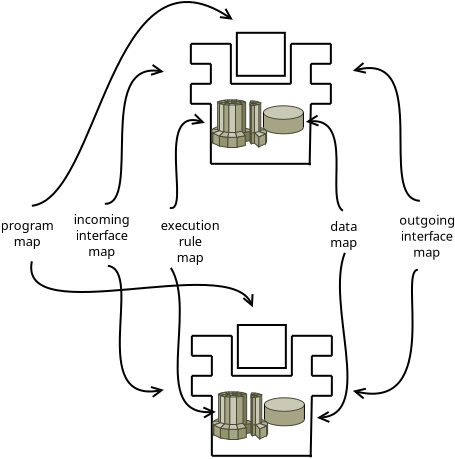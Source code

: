 <?xml version="1.0" encoding="UTF-8"?>
<dia:diagram xmlns:dia="http://www.lysator.liu.se/~alla/dia/">
  <dia:layer name="Background" visible="true">
    <dia:group>
      <dia:object type="Standard - Line" version="0" id="O0">
        <dia:attribute name="obj_pos">
          <dia:point val="9.9,2.65"/>
        </dia:attribute>
        <dia:attribute name="obj_bb">
          <dia:rectangle val="9.85,2.6;11.95,2.7"/>
        </dia:attribute>
        <dia:attribute name="conn_endpoints">
          <dia:point val="9.9,2.65"/>
          <dia:point val="11.9,2.65"/>
        </dia:attribute>
        <dia:attribute name="numcp">
          <dia:int val="1"/>
        </dia:attribute>
      </dia:object>
      <dia:object type="Standard - Line" version="0" id="O1">
        <dia:attribute name="obj_pos">
          <dia:point val="9.9,2.65"/>
        </dia:attribute>
        <dia:attribute name="obj_bb">
          <dia:rectangle val="9.85,2.6;9.95,3.7"/>
        </dia:attribute>
        <dia:attribute name="conn_endpoints">
          <dia:point val="9.9,2.65"/>
          <dia:point val="9.9,3.65"/>
        </dia:attribute>
        <dia:attribute name="numcp">
          <dia:int val="1"/>
        </dia:attribute>
      </dia:object>
      <dia:object type="Standard - Line" version="0" id="O2">
        <dia:attribute name="obj_pos">
          <dia:point val="9.9,3.65"/>
        </dia:attribute>
        <dia:attribute name="obj_bb">
          <dia:rectangle val="9.85,3.6;10.95,3.7"/>
        </dia:attribute>
        <dia:attribute name="conn_endpoints">
          <dia:point val="9.9,3.65"/>
          <dia:point val="10.9,3.65"/>
        </dia:attribute>
        <dia:attribute name="numcp">
          <dia:int val="1"/>
        </dia:attribute>
      </dia:object>
      <dia:object type="Standard - Line" version="0" id="O3">
        <dia:attribute name="obj_pos">
          <dia:point val="10.9,3.65"/>
        </dia:attribute>
        <dia:attribute name="obj_bb">
          <dia:rectangle val="10.85,3.6;10.95,4.7"/>
        </dia:attribute>
        <dia:attribute name="conn_endpoints">
          <dia:point val="10.9,3.65"/>
          <dia:point val="10.9,4.65"/>
        </dia:attribute>
        <dia:attribute name="numcp">
          <dia:int val="1"/>
        </dia:attribute>
      </dia:object>
      <dia:object type="Standard - Line" version="0" id="O4">
        <dia:attribute name="obj_pos">
          <dia:point val="10.9,4.65"/>
        </dia:attribute>
        <dia:attribute name="obj_bb">
          <dia:rectangle val="9.85,4.6;10.95,4.7"/>
        </dia:attribute>
        <dia:attribute name="conn_endpoints">
          <dia:point val="10.9,4.65"/>
          <dia:point val="9.9,4.65"/>
        </dia:attribute>
        <dia:attribute name="numcp">
          <dia:int val="1"/>
        </dia:attribute>
      </dia:object>
      <dia:object type="Standard - Line" version="0" id="O5">
        <dia:attribute name="obj_pos">
          <dia:point val="9.9,4.65"/>
        </dia:attribute>
        <dia:attribute name="obj_bb">
          <dia:rectangle val="9.85,4.6;9.95,5.7"/>
        </dia:attribute>
        <dia:attribute name="conn_endpoints">
          <dia:point val="9.9,4.65"/>
          <dia:point val="9.9,5.65"/>
        </dia:attribute>
        <dia:attribute name="numcp">
          <dia:int val="1"/>
        </dia:attribute>
      </dia:object>
      <dia:object type="Standard - Line" version="0" id="O6">
        <dia:attribute name="obj_pos">
          <dia:point val="9.9,5.65"/>
        </dia:attribute>
        <dia:attribute name="obj_bb">
          <dia:rectangle val="9.85,5.6;10.95,5.7"/>
        </dia:attribute>
        <dia:attribute name="conn_endpoints">
          <dia:point val="9.9,5.65"/>
          <dia:point val="10.9,5.65"/>
        </dia:attribute>
        <dia:attribute name="numcp">
          <dia:int val="1"/>
        </dia:attribute>
      </dia:object>
      <dia:object type="Standard - Line" version="0" id="O7">
        <dia:attribute name="obj_pos">
          <dia:point val="10.9,5.65"/>
        </dia:attribute>
        <dia:attribute name="obj_bb">
          <dia:rectangle val="10.85,5.6;10.95,8.7"/>
        </dia:attribute>
        <dia:attribute name="conn_endpoints">
          <dia:point val="10.9,5.65"/>
          <dia:point val="10.9,8.65"/>
        </dia:attribute>
        <dia:attribute name="numcp">
          <dia:int val="1"/>
        </dia:attribute>
      </dia:object>
      <dia:object type="Standard - Line" version="0" id="O8">
        <dia:attribute name="obj_pos">
          <dia:point val="10.9,8.65"/>
        </dia:attribute>
        <dia:attribute name="obj_bb">
          <dia:rectangle val="10.85,8.6;15.95,8.7"/>
        </dia:attribute>
        <dia:attribute name="conn_endpoints">
          <dia:point val="10.9,8.65"/>
          <dia:point val="15.9,8.65"/>
        </dia:attribute>
        <dia:attribute name="numcp">
          <dia:int val="1"/>
        </dia:attribute>
      </dia:object>
      <dia:object type="Standard - Line" version="0" id="O9">
        <dia:attribute name="obj_pos">
          <dia:point val="11.9,2.65"/>
        </dia:attribute>
        <dia:attribute name="obj_bb">
          <dia:rectangle val="11.85,2.6;11.95,4.7"/>
        </dia:attribute>
        <dia:attribute name="conn_endpoints">
          <dia:point val="11.9,2.65"/>
          <dia:point val="11.9,4.65"/>
        </dia:attribute>
        <dia:attribute name="numcp">
          <dia:int val="1"/>
        </dia:attribute>
      </dia:object>
      <dia:object type="Standard - Line" version="0" id="O10">
        <dia:attribute name="obj_pos">
          <dia:point val="11.9,4.65"/>
        </dia:attribute>
        <dia:attribute name="obj_bb">
          <dia:rectangle val="11.85,4.6;14.95,4.7"/>
        </dia:attribute>
        <dia:attribute name="conn_endpoints">
          <dia:point val="11.9,4.65"/>
          <dia:point val="14.9,4.65"/>
        </dia:attribute>
        <dia:attribute name="numcp">
          <dia:int val="1"/>
        </dia:attribute>
      </dia:object>
      <dia:object type="Cisco - Relational Database" version="0" id="O11">
        <dia:attribute name="obj_pos">
          <dia:point val="13.65,5.75"/>
        </dia:attribute>
        <dia:attribute name="obj_bb">
          <dia:rectangle val="12.65,5.71;16.42,7.201"/>
        </dia:attribute>
        <dia:attribute name="elem_corner">
          <dia:point val="13.65,5.75"/>
        </dia:attribute>
        <dia:attribute name="elem_width">
          <dia:real val="1.77"/>
        </dia:attribute>
        <dia:attribute name="elem_height">
          <dia:real val="1.411"/>
        </dia:attribute>
        <dia:attribute name="show_background">
          <dia:boolean val="true"/>
        </dia:attribute>
        <dia:attribute name="flip_horizontal">
          <dia:boolean val="false"/>
        </dia:attribute>
        <dia:attribute name="flip_vertical">
          <dia:boolean val="false"/>
        </dia:attribute>
        <dia:attribute name="padding">
          <dia:real val="0.354"/>
        </dia:attribute>
      </dia:object>
      <dia:object type="Cisco - Supercomputer" version="0" id="O12">
        <dia:attribute name="obj_pos">
          <dia:point val="11.315,5.45"/>
        </dia:attribute>
        <dia:attribute name="obj_bb">
          <dia:rectangle val="10.322,4.882;14.319,8.025"/>
        </dia:attribute>
        <dia:attribute name="elem_corner">
          <dia:point val="11.315,5.45"/>
        </dia:attribute>
        <dia:attribute name="elem_width">
          <dia:real val="2.004"/>
        </dia:attribute>
        <dia:attribute name="elem_height">
          <dia:real val="2.386"/>
        </dia:attribute>
        <dia:attribute name="show_background">
          <dia:boolean val="true"/>
        </dia:attribute>
        <dia:attribute name="flip_horizontal">
          <dia:boolean val="false"/>
        </dia:attribute>
        <dia:attribute name="flip_vertical">
          <dia:boolean val="false"/>
        </dia:attribute>
        <dia:attribute name="padding">
          <dia:real val="0.354"/>
        </dia:attribute>
      </dia:object>
      <dia:group>
        <dia:object type="Standard - Line" version="0" id="O13">
          <dia:attribute name="obj_pos">
            <dia:point val="14.9,4.65"/>
          </dia:attribute>
          <dia:attribute name="obj_bb">
            <dia:rectangle val="14.85,2.6;14.95,4.7"/>
          </dia:attribute>
          <dia:attribute name="conn_endpoints">
            <dia:point val="14.9,4.65"/>
            <dia:point val="14.9,2.65"/>
          </dia:attribute>
          <dia:attribute name="numcp">
            <dia:int val="1"/>
          </dia:attribute>
        </dia:object>
        <dia:object type="Standard - Line" version="0" id="O14">
          <dia:attribute name="obj_pos">
            <dia:point val="14.9,2.65"/>
          </dia:attribute>
          <dia:attribute name="obj_bb">
            <dia:rectangle val="14.85,2.6;16.95,2.7"/>
          </dia:attribute>
          <dia:attribute name="conn_endpoints">
            <dia:point val="14.9,2.65"/>
            <dia:point val="16.9,2.65"/>
          </dia:attribute>
          <dia:attribute name="numcp">
            <dia:int val="1"/>
          </dia:attribute>
        </dia:object>
        <dia:object type="Standard - Line" version="0" id="O15">
          <dia:attribute name="obj_pos">
            <dia:point val="16.9,2.65"/>
          </dia:attribute>
          <dia:attribute name="obj_bb">
            <dia:rectangle val="16.85,2.6;16.95,3.7"/>
          </dia:attribute>
          <dia:attribute name="conn_endpoints">
            <dia:point val="16.9,2.65"/>
            <dia:point val="16.9,3.65"/>
          </dia:attribute>
          <dia:attribute name="numcp">
            <dia:int val="1"/>
          </dia:attribute>
        </dia:object>
        <dia:object type="Standard - Line" version="0" id="O16">
          <dia:attribute name="obj_pos">
            <dia:point val="16.9,3.65"/>
          </dia:attribute>
          <dia:attribute name="obj_bb">
            <dia:rectangle val="15.85,3.6;16.95,3.7"/>
          </dia:attribute>
          <dia:attribute name="conn_endpoints">
            <dia:point val="16.9,3.65"/>
            <dia:point val="15.9,3.65"/>
          </dia:attribute>
          <dia:attribute name="numcp">
            <dia:int val="1"/>
          </dia:attribute>
        </dia:object>
        <dia:object type="Standard - Line" version="0" id="O17">
          <dia:attribute name="obj_pos">
            <dia:point val="15.9,3.65"/>
          </dia:attribute>
          <dia:attribute name="obj_bb">
            <dia:rectangle val="15.85,3.6;15.95,4.7"/>
          </dia:attribute>
          <dia:attribute name="conn_endpoints">
            <dia:point val="15.9,3.65"/>
            <dia:point val="15.9,4.65"/>
          </dia:attribute>
          <dia:attribute name="numcp">
            <dia:int val="1"/>
          </dia:attribute>
        </dia:object>
        <dia:object type="Standard - Line" version="0" id="O18">
          <dia:attribute name="obj_pos">
            <dia:point val="15.9,4.65"/>
          </dia:attribute>
          <dia:attribute name="obj_bb">
            <dia:rectangle val="15.85,4.6;16.95,4.7"/>
          </dia:attribute>
          <dia:attribute name="conn_endpoints">
            <dia:point val="15.9,4.65"/>
            <dia:point val="16.9,4.65"/>
          </dia:attribute>
          <dia:attribute name="numcp">
            <dia:int val="1"/>
          </dia:attribute>
        </dia:object>
        <dia:object type="Standard - Line" version="0" id="O19">
          <dia:attribute name="obj_pos">
            <dia:point val="16.9,4.65"/>
          </dia:attribute>
          <dia:attribute name="obj_bb">
            <dia:rectangle val="16.85,4.6;16.95,5.7"/>
          </dia:attribute>
          <dia:attribute name="conn_endpoints">
            <dia:point val="16.9,4.65"/>
            <dia:point val="16.9,5.65"/>
          </dia:attribute>
          <dia:attribute name="numcp">
            <dia:int val="1"/>
          </dia:attribute>
        </dia:object>
        <dia:object type="Standard - Line" version="0" id="O20">
          <dia:attribute name="obj_pos">
            <dia:point val="16.9,5.65"/>
          </dia:attribute>
          <dia:attribute name="obj_bb">
            <dia:rectangle val="15.85,5.6;16.95,5.7"/>
          </dia:attribute>
          <dia:attribute name="conn_endpoints">
            <dia:point val="16.9,5.65"/>
            <dia:point val="15.9,5.65"/>
          </dia:attribute>
          <dia:attribute name="numcp">
            <dia:int val="1"/>
          </dia:attribute>
        </dia:object>
        <dia:object type="Standard - Line" version="0" id="O21">
          <dia:attribute name="obj_pos">
            <dia:point val="15.9,5.65"/>
          </dia:attribute>
          <dia:attribute name="obj_bb">
            <dia:rectangle val="15.789,5.599;15.951,8.776"/>
          </dia:attribute>
          <dia:attribute name="conn_endpoints">
            <dia:point val="15.9,5.65"/>
            <dia:point val="15.84,8.725"/>
          </dia:attribute>
          <dia:attribute name="numcp">
            <dia:int val="1"/>
          </dia:attribute>
        </dia:object>
      </dia:group>
    </dia:group>
    <dia:group>
      <dia:object type="Standard - Line" version="0" id="O22">
        <dia:attribute name="obj_pos">
          <dia:point val="9.95,17.25"/>
        </dia:attribute>
        <dia:attribute name="obj_bb">
          <dia:rectangle val="9.9,17.2;12,17.3"/>
        </dia:attribute>
        <dia:attribute name="conn_endpoints">
          <dia:point val="9.95,17.25"/>
          <dia:point val="11.95,17.25"/>
        </dia:attribute>
        <dia:attribute name="numcp">
          <dia:int val="1"/>
        </dia:attribute>
      </dia:object>
      <dia:object type="Standard - Line" version="0" id="O23">
        <dia:attribute name="obj_pos">
          <dia:point val="9.95,17.25"/>
        </dia:attribute>
        <dia:attribute name="obj_bb">
          <dia:rectangle val="9.9,17.2;10,18.3"/>
        </dia:attribute>
        <dia:attribute name="conn_endpoints">
          <dia:point val="9.95,17.25"/>
          <dia:point val="9.95,18.25"/>
        </dia:attribute>
        <dia:attribute name="numcp">
          <dia:int val="1"/>
        </dia:attribute>
      </dia:object>
      <dia:object type="Standard - Line" version="0" id="O24">
        <dia:attribute name="obj_pos">
          <dia:point val="9.95,18.25"/>
        </dia:attribute>
        <dia:attribute name="obj_bb">
          <dia:rectangle val="9.9,18.2;11,18.3"/>
        </dia:attribute>
        <dia:attribute name="conn_endpoints">
          <dia:point val="9.95,18.25"/>
          <dia:point val="10.95,18.25"/>
        </dia:attribute>
        <dia:attribute name="numcp">
          <dia:int val="1"/>
        </dia:attribute>
      </dia:object>
      <dia:object type="Standard - Line" version="0" id="O25">
        <dia:attribute name="obj_pos">
          <dia:point val="10.95,18.25"/>
        </dia:attribute>
        <dia:attribute name="obj_bb">
          <dia:rectangle val="10.9,18.2;11,19.3"/>
        </dia:attribute>
        <dia:attribute name="conn_endpoints">
          <dia:point val="10.95,18.25"/>
          <dia:point val="10.95,19.25"/>
        </dia:attribute>
        <dia:attribute name="numcp">
          <dia:int val="1"/>
        </dia:attribute>
      </dia:object>
      <dia:object type="Standard - Line" version="0" id="O26">
        <dia:attribute name="obj_pos">
          <dia:point val="10.95,19.25"/>
        </dia:attribute>
        <dia:attribute name="obj_bb">
          <dia:rectangle val="9.9,19.2;11,19.3"/>
        </dia:attribute>
        <dia:attribute name="conn_endpoints">
          <dia:point val="10.95,19.25"/>
          <dia:point val="9.95,19.25"/>
        </dia:attribute>
        <dia:attribute name="numcp">
          <dia:int val="1"/>
        </dia:attribute>
      </dia:object>
      <dia:object type="Standard - Line" version="0" id="O27">
        <dia:attribute name="obj_pos">
          <dia:point val="9.95,19.25"/>
        </dia:attribute>
        <dia:attribute name="obj_bb">
          <dia:rectangle val="9.9,19.2;10,20.3"/>
        </dia:attribute>
        <dia:attribute name="conn_endpoints">
          <dia:point val="9.95,19.25"/>
          <dia:point val="9.95,20.25"/>
        </dia:attribute>
        <dia:attribute name="numcp">
          <dia:int val="1"/>
        </dia:attribute>
      </dia:object>
      <dia:object type="Standard - Line" version="0" id="O28">
        <dia:attribute name="obj_pos">
          <dia:point val="9.95,20.25"/>
        </dia:attribute>
        <dia:attribute name="obj_bb">
          <dia:rectangle val="9.9,20.2;11,20.3"/>
        </dia:attribute>
        <dia:attribute name="conn_endpoints">
          <dia:point val="9.95,20.25"/>
          <dia:point val="10.95,20.25"/>
        </dia:attribute>
        <dia:attribute name="numcp">
          <dia:int val="1"/>
        </dia:attribute>
      </dia:object>
      <dia:object type="Standard - Line" version="0" id="O29">
        <dia:attribute name="obj_pos">
          <dia:point val="10.95,20.25"/>
        </dia:attribute>
        <dia:attribute name="obj_bb">
          <dia:rectangle val="10.9,20.2;11,23.3"/>
        </dia:attribute>
        <dia:attribute name="conn_endpoints">
          <dia:point val="10.95,20.25"/>
          <dia:point val="10.95,23.25"/>
        </dia:attribute>
        <dia:attribute name="numcp">
          <dia:int val="1"/>
        </dia:attribute>
      </dia:object>
      <dia:object type="Standard - Line" version="0" id="O30">
        <dia:attribute name="obj_pos">
          <dia:point val="10.95,23.25"/>
        </dia:attribute>
        <dia:attribute name="obj_bb">
          <dia:rectangle val="10.9,23.2;16,23.3"/>
        </dia:attribute>
        <dia:attribute name="conn_endpoints">
          <dia:point val="10.95,23.25"/>
          <dia:point val="15.95,23.25"/>
        </dia:attribute>
        <dia:attribute name="numcp">
          <dia:int val="1"/>
        </dia:attribute>
      </dia:object>
      <dia:object type="Standard - Line" version="0" id="O31">
        <dia:attribute name="obj_pos">
          <dia:point val="11.95,17.25"/>
        </dia:attribute>
        <dia:attribute name="obj_bb">
          <dia:rectangle val="11.9,17.2;12,19.3"/>
        </dia:attribute>
        <dia:attribute name="conn_endpoints">
          <dia:point val="11.95,17.25"/>
          <dia:point val="11.95,19.25"/>
        </dia:attribute>
        <dia:attribute name="numcp">
          <dia:int val="1"/>
        </dia:attribute>
      </dia:object>
      <dia:object type="Standard - Line" version="0" id="O32">
        <dia:attribute name="obj_pos">
          <dia:point val="11.95,19.25"/>
        </dia:attribute>
        <dia:attribute name="obj_bb">
          <dia:rectangle val="11.9,19.2;15,19.3"/>
        </dia:attribute>
        <dia:attribute name="conn_endpoints">
          <dia:point val="11.95,19.25"/>
          <dia:point val="14.95,19.25"/>
        </dia:attribute>
        <dia:attribute name="numcp">
          <dia:int val="1"/>
        </dia:attribute>
      </dia:object>
      <dia:object type="Cisco - Relational Database" version="0" id="O33">
        <dia:attribute name="obj_pos">
          <dia:point val="13.7,20.35"/>
        </dia:attribute>
        <dia:attribute name="obj_bb">
          <dia:rectangle val="12.7,20.31;16.47,21.801"/>
        </dia:attribute>
        <dia:attribute name="elem_corner">
          <dia:point val="13.7,20.35"/>
        </dia:attribute>
        <dia:attribute name="elem_width">
          <dia:real val="1.77"/>
        </dia:attribute>
        <dia:attribute name="elem_height">
          <dia:real val="1.411"/>
        </dia:attribute>
        <dia:attribute name="show_background">
          <dia:boolean val="true"/>
        </dia:attribute>
        <dia:attribute name="flip_horizontal">
          <dia:boolean val="false"/>
        </dia:attribute>
        <dia:attribute name="flip_vertical">
          <dia:boolean val="false"/>
        </dia:attribute>
        <dia:attribute name="padding">
          <dia:real val="0.354"/>
        </dia:attribute>
      </dia:object>
      <dia:object type="Cisco - Supercomputer" version="0" id="O34">
        <dia:attribute name="obj_pos">
          <dia:point val="11.365,20.05"/>
        </dia:attribute>
        <dia:attribute name="obj_bb">
          <dia:rectangle val="10.371,19.482;14.369,22.625"/>
        </dia:attribute>
        <dia:attribute name="elem_corner">
          <dia:point val="11.365,20.05"/>
        </dia:attribute>
        <dia:attribute name="elem_width">
          <dia:real val="2.004"/>
        </dia:attribute>
        <dia:attribute name="elem_height">
          <dia:real val="2.386"/>
        </dia:attribute>
        <dia:attribute name="show_background">
          <dia:boolean val="true"/>
        </dia:attribute>
        <dia:attribute name="flip_horizontal">
          <dia:boolean val="false"/>
        </dia:attribute>
        <dia:attribute name="flip_vertical">
          <dia:boolean val="false"/>
        </dia:attribute>
        <dia:attribute name="padding">
          <dia:real val="0.354"/>
        </dia:attribute>
      </dia:object>
      <dia:group>
        <dia:object type="Standard - Line" version="0" id="O35">
          <dia:attribute name="obj_pos">
            <dia:point val="14.95,19.25"/>
          </dia:attribute>
          <dia:attribute name="obj_bb">
            <dia:rectangle val="14.9,17.2;15,19.3"/>
          </dia:attribute>
          <dia:attribute name="conn_endpoints">
            <dia:point val="14.95,19.25"/>
            <dia:point val="14.95,17.25"/>
          </dia:attribute>
          <dia:attribute name="numcp">
            <dia:int val="1"/>
          </dia:attribute>
        </dia:object>
        <dia:object type="Standard - Line" version="0" id="O36">
          <dia:attribute name="obj_pos">
            <dia:point val="14.95,17.25"/>
          </dia:attribute>
          <dia:attribute name="obj_bb">
            <dia:rectangle val="14.9,17.2;17,17.3"/>
          </dia:attribute>
          <dia:attribute name="conn_endpoints">
            <dia:point val="14.95,17.25"/>
            <dia:point val="16.95,17.25"/>
          </dia:attribute>
          <dia:attribute name="numcp">
            <dia:int val="1"/>
          </dia:attribute>
        </dia:object>
        <dia:object type="Standard - Line" version="0" id="O37">
          <dia:attribute name="obj_pos">
            <dia:point val="16.95,17.25"/>
          </dia:attribute>
          <dia:attribute name="obj_bb">
            <dia:rectangle val="16.9,17.2;17,18.3"/>
          </dia:attribute>
          <dia:attribute name="conn_endpoints">
            <dia:point val="16.95,17.25"/>
            <dia:point val="16.95,18.25"/>
          </dia:attribute>
          <dia:attribute name="numcp">
            <dia:int val="1"/>
          </dia:attribute>
        </dia:object>
        <dia:object type="Standard - Line" version="0" id="O38">
          <dia:attribute name="obj_pos">
            <dia:point val="16.95,18.25"/>
          </dia:attribute>
          <dia:attribute name="obj_bb">
            <dia:rectangle val="15.9,18.2;17,18.3"/>
          </dia:attribute>
          <dia:attribute name="conn_endpoints">
            <dia:point val="16.95,18.25"/>
            <dia:point val="15.95,18.25"/>
          </dia:attribute>
          <dia:attribute name="numcp">
            <dia:int val="1"/>
          </dia:attribute>
        </dia:object>
        <dia:object type="Standard - Line" version="0" id="O39">
          <dia:attribute name="obj_pos">
            <dia:point val="15.95,18.25"/>
          </dia:attribute>
          <dia:attribute name="obj_bb">
            <dia:rectangle val="15.9,18.2;16,19.3"/>
          </dia:attribute>
          <dia:attribute name="conn_endpoints">
            <dia:point val="15.95,18.25"/>
            <dia:point val="15.95,19.25"/>
          </dia:attribute>
          <dia:attribute name="numcp">
            <dia:int val="1"/>
          </dia:attribute>
        </dia:object>
        <dia:object type="Standard - Line" version="0" id="O40">
          <dia:attribute name="obj_pos">
            <dia:point val="15.95,19.25"/>
          </dia:attribute>
          <dia:attribute name="obj_bb">
            <dia:rectangle val="15.9,19.2;17,19.3"/>
          </dia:attribute>
          <dia:attribute name="conn_endpoints">
            <dia:point val="15.95,19.25"/>
            <dia:point val="16.95,19.25"/>
          </dia:attribute>
          <dia:attribute name="numcp">
            <dia:int val="1"/>
          </dia:attribute>
        </dia:object>
        <dia:object type="Standard - Line" version="0" id="O41">
          <dia:attribute name="obj_pos">
            <dia:point val="16.95,19.25"/>
          </dia:attribute>
          <dia:attribute name="obj_bb">
            <dia:rectangle val="16.9,19.2;17,20.3"/>
          </dia:attribute>
          <dia:attribute name="conn_endpoints">
            <dia:point val="16.95,19.25"/>
            <dia:point val="16.95,20.25"/>
          </dia:attribute>
          <dia:attribute name="numcp">
            <dia:int val="1"/>
          </dia:attribute>
        </dia:object>
        <dia:object type="Standard - Line" version="0" id="O42">
          <dia:attribute name="obj_pos">
            <dia:point val="16.95,20.25"/>
          </dia:attribute>
          <dia:attribute name="obj_bb">
            <dia:rectangle val="15.9,20.2;17,20.3"/>
          </dia:attribute>
          <dia:attribute name="conn_endpoints">
            <dia:point val="16.95,20.25"/>
            <dia:point val="15.95,20.25"/>
          </dia:attribute>
          <dia:attribute name="numcp">
            <dia:int val="1"/>
          </dia:attribute>
        </dia:object>
        <dia:object type="Standard - Line" version="0" id="O43">
          <dia:attribute name="obj_pos">
            <dia:point val="15.95,20.25"/>
          </dia:attribute>
          <dia:attribute name="obj_bb">
            <dia:rectangle val="15.839,20.199;16.001,23.376"/>
          </dia:attribute>
          <dia:attribute name="conn_endpoints">
            <dia:point val="15.95,20.25"/>
            <dia:point val="15.89,23.325"/>
          </dia:attribute>
          <dia:attribute name="numcp">
            <dia:int val="1"/>
          </dia:attribute>
        </dia:object>
      </dia:group>
    </dia:group>
    <dia:object type="Standard - Box" version="0" id="O44">
      <dia:attribute name="obj_pos">
        <dia:point val="12.2,2.1"/>
      </dia:attribute>
      <dia:attribute name="obj_bb">
        <dia:rectangle val="12.15,2.05;14.65,4.3"/>
      </dia:attribute>
      <dia:attribute name="elem_corner">
        <dia:point val="12.2,2.1"/>
      </dia:attribute>
      <dia:attribute name="elem_width">
        <dia:real val="2.4"/>
      </dia:attribute>
      <dia:attribute name="elem_height">
        <dia:real val="2.15"/>
      </dia:attribute>
      <dia:attribute name="show_background">
        <dia:boolean val="true"/>
      </dia:attribute>
    </dia:object>
    <dia:object type="Standard - Box" version="0" id="O45">
      <dia:attribute name="obj_pos">
        <dia:point val="12.25,16.71"/>
      </dia:attribute>
      <dia:attribute name="obj_bb">
        <dia:rectangle val="12.2,16.66;14.7,18.91"/>
      </dia:attribute>
      <dia:attribute name="elem_corner">
        <dia:point val="12.25,16.71"/>
      </dia:attribute>
      <dia:attribute name="elem_width">
        <dia:real val="2.4"/>
      </dia:attribute>
      <dia:attribute name="elem_height">
        <dia:real val="2.15"/>
      </dia:attribute>
      <dia:attribute name="show_background">
        <dia:boolean val="true"/>
      </dia:attribute>
    </dia:object>
    <dia:object type="Standard - Text" version="0" id="O46">
      <dia:attribute name="obj_pos">
        <dia:point val="21.7,11.7"/>
      </dia:attribute>
      <dia:attribute name="obj_bb">
        <dia:rectangle val="20.2,10.928;23.223,13.545"/>
      </dia:attribute>
      <dia:attribute name="text">
        <dia:composite type="text">
          <dia:attribute name="string">
            <dia:string>#outgoing
interface
map#</dia:string>
          </dia:attribute>
          <dia:attribute name="font">
            <dia:font family="sans" style="0" name="Helvetica"/>
          </dia:attribute>
          <dia:attribute name="height">
            <dia:real val="0.8"/>
          </dia:attribute>
          <dia:attribute name="pos">
            <dia:point val="21.7,11.7"/>
          </dia:attribute>
          <dia:attribute name="color">
            <dia:color val="#000000"/>
          </dia:attribute>
          <dia:attribute name="alignment">
            <dia:enum val="1"/>
          </dia:attribute>
        </dia:composite>
      </dia:attribute>
    </dia:object>
    <dia:object type="Standard - BezierLine" version="0" id="O47">
      <dia:attribute name="obj_pos">
        <dia:point val="21.35,10.5"/>
      </dia:attribute>
      <dia:attribute name="obj_bb">
        <dia:rectangle val="17.83,3.503;21.402,10.552"/>
      </dia:attribute>
      <dia:attribute name="bez_points">
        <dia:point val="21.35,10.5"/>
        <dia:point val="19.15,10.4"/>
        <dia:point val="22,3"/>
        <dia:point val="18,4"/>
      </dia:attribute>
      <dia:attribute name="corner_types">
        <dia:enum val="0"/>
        <dia:enum val="0"/>
      </dia:attribute>
      <dia:attribute name="end_arrow">
        <dia:enum val="1"/>
      </dia:attribute>
      <dia:attribute name="end_arrow_length">
        <dia:real val="0.5"/>
      </dia:attribute>
      <dia:attribute name="end_arrow_width">
        <dia:real val="0.5"/>
      </dia:attribute>
    </dia:object>
    <dia:object type="Standard - BezierLine" version="0" id="O48">
      <dia:attribute name="obj_pos">
        <dia:point val="21.25,13.95"/>
      </dia:attribute>
      <dia:attribute name="obj_bb">
        <dia:rectangle val="17.838,13.9;21.3,20.498"/>
      </dia:attribute>
      <dia:attribute name="bez_points">
        <dia:point val="21.25,13.95"/>
        <dia:point val="20.25,13.95"/>
        <dia:point val="22.5,21.05"/>
        <dia:point val="18,20"/>
      </dia:attribute>
      <dia:attribute name="corner_types">
        <dia:enum val="0"/>
        <dia:enum val="0"/>
      </dia:attribute>
      <dia:attribute name="end_arrow">
        <dia:enum val="1"/>
      </dia:attribute>
      <dia:attribute name="end_arrow_length">
        <dia:real val="0.5"/>
      </dia:attribute>
      <dia:attribute name="end_arrow_width">
        <dia:real val="0.5"/>
      </dia:attribute>
    </dia:object>
    <dia:object type="Standard - Text" version="0" id="O49">
      <dia:attribute name="obj_pos">
        <dia:point val="5.45,11.66"/>
      </dia:attribute>
      <dia:attribute name="obj_bb">
        <dia:rectangle val="3.875,10.887;7.048,13.505"/>
      </dia:attribute>
      <dia:attribute name="text">
        <dia:composite type="text">
          <dia:attribute name="string">
            <dia:string>#incoming
interface
map#</dia:string>
          </dia:attribute>
          <dia:attribute name="font">
            <dia:font family="sans" style="0" name="Helvetica"/>
          </dia:attribute>
          <dia:attribute name="height">
            <dia:real val="0.8"/>
          </dia:attribute>
          <dia:attribute name="pos">
            <dia:point val="5.45,11.66"/>
          </dia:attribute>
          <dia:attribute name="color">
            <dia:color val="#000000"/>
          </dia:attribute>
          <dia:attribute name="alignment">
            <dia:enum val="1"/>
          </dia:attribute>
        </dia:composite>
      </dia:attribute>
    </dia:object>
    <dia:object type="Standard - BezierLine" version="0" id="O50">
      <dia:attribute name="obj_pos">
        <dia:point val="5.6,10.65"/>
      </dia:attribute>
      <dia:attribute name="obj_bb">
        <dia:rectangle val="5.549,3.548;8.679,10.701"/>
      </dia:attribute>
      <dia:attribute name="bez_points">
        <dia:point val="5.6,10.65"/>
        <dia:point val="7.45,10.7"/>
        <dia:point val="5.15,3.5"/>
        <dia:point val="8.55,4.05"/>
      </dia:attribute>
      <dia:attribute name="corner_types">
        <dia:enum val="0"/>
        <dia:enum val="0"/>
      </dia:attribute>
      <dia:attribute name="end_arrow">
        <dia:enum val="1"/>
      </dia:attribute>
      <dia:attribute name="end_arrow_length">
        <dia:real val="0.5"/>
      </dia:attribute>
      <dia:attribute name="end_arrow_width">
        <dia:real val="0.5"/>
      </dia:attribute>
    </dia:object>
    <dia:object type="Standard - BezierLine" version="0" id="O51">
      <dia:attribute name="obj_pos">
        <dia:point val="5.75,13.75"/>
      </dia:attribute>
      <dia:attribute name="obj_bb">
        <dia:rectangle val="5.694,13.694;8.688,20.451"/>
      </dia:attribute>
      <dia:attribute name="bez_points">
        <dia:point val="5.75,13.75"/>
        <dia:point val="7.6,14"/>
        <dia:point val="4.65,20.65"/>
        <dia:point val="8.55,19.95"/>
      </dia:attribute>
      <dia:attribute name="corner_types">
        <dia:enum val="0"/>
        <dia:enum val="0"/>
      </dia:attribute>
      <dia:attribute name="end_arrow">
        <dia:enum val="1"/>
      </dia:attribute>
      <dia:attribute name="end_arrow_length">
        <dia:real val="0.5"/>
      </dia:attribute>
      <dia:attribute name="end_arrow_width">
        <dia:real val="0.5"/>
      </dia:attribute>
    </dia:object>
    <dia:object type="Standard - Text" version="0" id="O52">
      <dia:attribute name="obj_pos">
        <dia:point val="9.875,11.96"/>
      </dia:attribute>
      <dia:attribute name="obj_bb">
        <dia:rectangle val="8.225,11.188;11.547,13.805"/>
      </dia:attribute>
      <dia:attribute name="text">
        <dia:composite type="text">
          <dia:attribute name="string">
            <dia:string>#execution
rule
map#</dia:string>
          </dia:attribute>
          <dia:attribute name="font">
            <dia:font family="sans" style="0" name="Helvetica"/>
          </dia:attribute>
          <dia:attribute name="height">
            <dia:real val="0.8"/>
          </dia:attribute>
          <dia:attribute name="pos">
            <dia:point val="9.875,11.96"/>
          </dia:attribute>
          <dia:attribute name="color">
            <dia:color val="#000000"/>
          </dia:attribute>
          <dia:attribute name="alignment">
            <dia:enum val="1"/>
          </dia:attribute>
        </dia:composite>
      </dia:attribute>
    </dia:object>
    <dia:object type="Standard - BezierLine" version="0" id="O53">
      <dia:attribute name="obj_pos">
        <dia:point val="8.85,10.85"/>
      </dia:attribute>
      <dia:attribute name="obj_bb">
        <dia:rectangle val="8.788,6.109;10.8,10.912"/>
      </dia:attribute>
      <dia:attribute name="bez_points">
        <dia:point val="8.85,10.85"/>
        <dia:point val="9.9,11.15"/>
        <dia:point val="8.1,5.8"/>
        <dia:point val="10.6,6.6"/>
      </dia:attribute>
      <dia:attribute name="corner_types">
        <dia:enum val="0"/>
        <dia:enum val="0"/>
      </dia:attribute>
      <dia:attribute name="end_arrow">
        <dia:enum val="1"/>
      </dia:attribute>
      <dia:attribute name="end_arrow_length">
        <dia:real val="0.5"/>
      </dia:attribute>
      <dia:attribute name="end_arrow_width">
        <dia:real val="0.5"/>
      </dia:attribute>
    </dia:object>
    <dia:object type="Standard - BezierLine" version="0" id="O54">
      <dia:attribute name="obj_pos">
        <dia:point val="8.9,13.85"/>
      </dia:attribute>
      <dia:attribute name="obj_bb">
        <dia:rectangle val="8.831,13.781;11.23,21.552"/>
      </dia:attribute>
      <dia:attribute name="bez_points">
        <dia:point val="8.9,13.85"/>
        <dia:point val="10.25,16.05"/>
        <dia:point val="7.8,21.25"/>
        <dia:point val="11.15,21.05"/>
      </dia:attribute>
      <dia:attribute name="corner_types">
        <dia:enum val="0"/>
        <dia:enum val="0"/>
      </dia:attribute>
      <dia:attribute name="end_arrow">
        <dia:enum val="1"/>
      </dia:attribute>
      <dia:attribute name="end_arrow_length">
        <dia:real val="0.5"/>
      </dia:attribute>
      <dia:attribute name="end_arrow_width">
        <dia:real val="0.5"/>
      </dia:attribute>
    </dia:object>
    <dia:object type="Standard - Text" version="0" id="O55">
      <dia:attribute name="obj_pos">
        <dia:point val="17.55,12.01"/>
      </dia:attribute>
      <dia:attribute name="obj_bb">
        <dia:rectangle val="16.775,11.238;18.348,13.055"/>
      </dia:attribute>
      <dia:attribute name="text">
        <dia:composite type="text">
          <dia:attribute name="string">
            <dia:string>#data
map#</dia:string>
          </dia:attribute>
          <dia:attribute name="font">
            <dia:font family="sans" style="0" name="Helvetica"/>
          </dia:attribute>
          <dia:attribute name="height">
            <dia:real val="0.8"/>
          </dia:attribute>
          <dia:attribute name="pos">
            <dia:point val="17.55,12.01"/>
          </dia:attribute>
          <dia:attribute name="color">
            <dia:color val="#000000"/>
          </dia:attribute>
          <dia:attribute name="alignment">
            <dia:enum val="1"/>
          </dia:attribute>
        </dia:composite>
      </dia:attribute>
    </dia:object>
    <dia:object type="Standard - BezierLine" version="0" id="O56">
      <dia:attribute name="obj_pos">
        <dia:point val="17.5,11"/>
      </dia:attribute>
      <dia:attribute name="obj_bb">
        <dia:rectangle val="15.55,6.048;17.569,11.069"/>
      </dia:attribute>
      <dia:attribute name="bez_points">
        <dia:point val="17.5,11"/>
        <dia:point val="16.6,10.4"/>
        <dia:point val="18.1,6.3"/>
        <dia:point val="15.65,6.55"/>
      </dia:attribute>
      <dia:attribute name="corner_types">
        <dia:enum val="0"/>
        <dia:enum val="0"/>
      </dia:attribute>
      <dia:attribute name="end_arrow">
        <dia:enum val="1"/>
      </dia:attribute>
      <dia:attribute name="end_arrow_length">
        <dia:real val="0.5"/>
      </dia:attribute>
      <dia:attribute name="end_arrow_width">
        <dia:real val="0.5"/>
      </dia:attribute>
    </dia:object>
    <dia:object type="Standard - BezierLine" version="0" id="O57">
      <dia:attribute name="obj_pos">
        <dia:point val="17.6,13.1"/>
      </dia:attribute>
      <dia:attribute name="obj_bb">
        <dia:rectangle val="16.116,13.035;17.729,21.852"/>
      </dia:attribute>
      <dia:attribute name="bez_points">
        <dia:point val="17.6,13.1"/>
        <dia:point val="16.6,15.65"/>
        <dia:point val="19.15,21.15"/>
        <dia:point val="16.2,21.35"/>
      </dia:attribute>
      <dia:attribute name="corner_types">
        <dia:enum val="0"/>
        <dia:enum val="0"/>
      </dia:attribute>
      <dia:attribute name="end_arrow">
        <dia:enum val="1"/>
      </dia:attribute>
      <dia:attribute name="end_arrow_length">
        <dia:real val="0.5"/>
      </dia:attribute>
      <dia:attribute name="end_arrow_width">
        <dia:real val="0.5"/>
      </dia:attribute>
    </dia:object>
    <dia:object type="Standard - Text" version="0" id="O58">
      <dia:attribute name="obj_pos">
        <dia:point val="1.725,11.96"/>
      </dia:attribute>
      <dia:attribute name="obj_bb">
        <dia:rectangle val="0.25,11.188;3.223,13.005"/>
      </dia:attribute>
      <dia:attribute name="text">
        <dia:composite type="text">
          <dia:attribute name="string">
            <dia:string>#program
map#</dia:string>
          </dia:attribute>
          <dia:attribute name="font">
            <dia:font family="sans" style="0" name="Helvetica"/>
          </dia:attribute>
          <dia:attribute name="height">
            <dia:real val="0.8"/>
          </dia:attribute>
          <dia:attribute name="pos">
            <dia:point val="1.725,11.96"/>
          </dia:attribute>
          <dia:attribute name="color">
            <dia:color val="#000000"/>
          </dia:attribute>
          <dia:attribute name="alignment">
            <dia:enum val="1"/>
          </dia:attribute>
        </dia:composite>
      </dia:attribute>
    </dia:object>
    <dia:object type="Standard - BezierLine" version="0" id="O59">
      <dia:attribute name="obj_pos">
        <dia:point val="1.95,10.75"/>
      </dia:attribute>
      <dia:attribute name="obj_bb">
        <dia:rectangle val="1.895,0.591;12.321,10.805"/>
      </dia:attribute>
      <dia:attribute name="bez_points">
        <dia:point val="1.95,10.75"/>
        <dia:point val="5.35,10.376"/>
        <dia:point val="5.85,-2.688"/>
        <dia:point val="12,1.45"/>
      </dia:attribute>
      <dia:attribute name="corner_types">
        <dia:enum val="0"/>
        <dia:enum val="0"/>
      </dia:attribute>
      <dia:attribute name="end_arrow">
        <dia:enum val="1"/>
      </dia:attribute>
      <dia:attribute name="end_arrow_length">
        <dia:real val="0.5"/>
      </dia:attribute>
      <dia:attribute name="end_arrow_width">
        <dia:real val="0.5"/>
      </dia:attribute>
    </dia:object>
    <dia:object type="Standard - BezierLine" version="0" id="O60">
      <dia:attribute name="obj_pos">
        <dia:point val="1.95,13.526"/>
      </dia:attribute>
      <dia:attribute name="obj_bb">
        <dia:rectangle val="1.867,13.467;13.478,16.072"/>
      </dia:attribute>
      <dia:attribute name="bez_points">
        <dia:point val="1.95,13.526"/>
        <dia:point val="1.25,17.026"/>
        <dia:point val="11.8,13.076"/>
        <dia:point val="13,15.826"/>
      </dia:attribute>
      <dia:attribute name="corner_types">
        <dia:enum val="0"/>
        <dia:enum val="0"/>
      </dia:attribute>
      <dia:attribute name="end_arrow">
        <dia:enum val="1"/>
      </dia:attribute>
      <dia:attribute name="end_arrow_length">
        <dia:real val="0.5"/>
      </dia:attribute>
      <dia:attribute name="end_arrow_width">
        <dia:real val="0.5"/>
      </dia:attribute>
    </dia:object>
  </dia:layer>
</dia:diagram>
